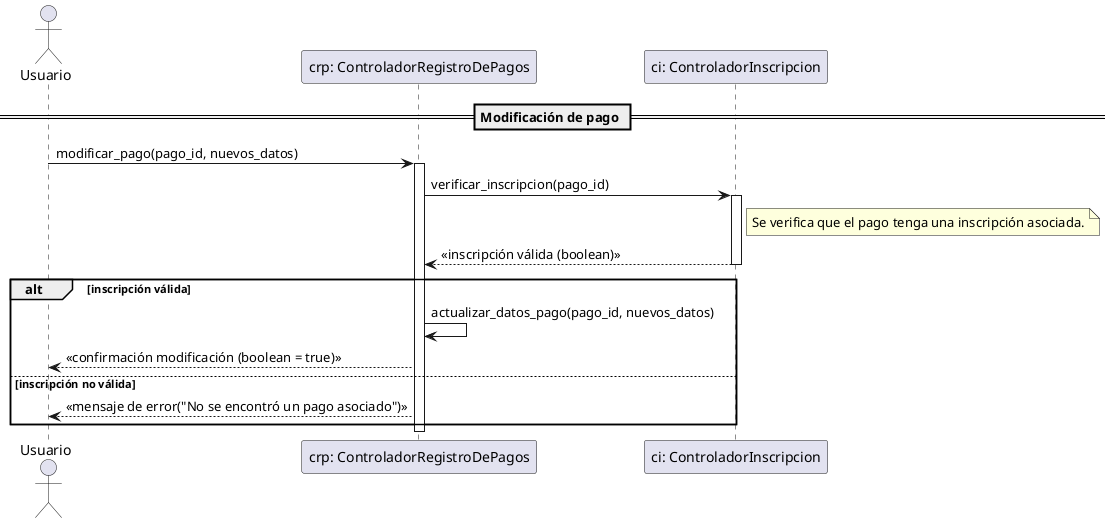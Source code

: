 @startuml
actor Usuario

participant "crp: ControladorRegistroDePagos" as P
participant "ci: ControladorInscripcion" as I

== Modificación de pago ==
Usuario -> P : modificar_pago(pago_id, nuevos_datos)
activate P

P -> I : verificar_inscripcion(pago_id)
activate I

note right of I
    Se verifica que el pago tenga una inscripción asociada.
end note

I --> P : <<inscripción válida (boolean)>>
deactivate I

alt inscripción válida
    P -> P : actualizar_datos_pago(pago_id, nuevos_datos)
    P --> Usuario : <<confirmación modificación (boolean = true)>>
else inscripción no válida
    P --> Usuario : <<mensaje de error("No se encontró un pago asociado")>>
end

deactivate P
@enduml
